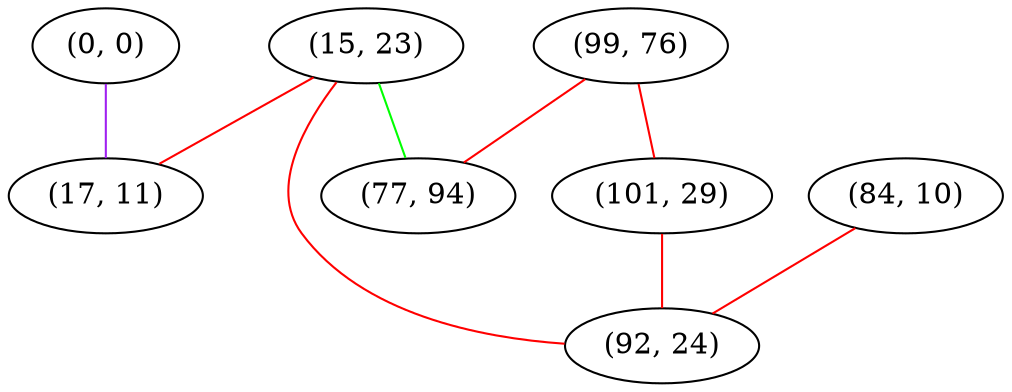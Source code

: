 graph "" {
"(0, 0)";
"(99, 76)";
"(15, 23)";
"(17, 11)";
"(84, 10)";
"(77, 94)";
"(101, 29)";
"(92, 24)";
"(0, 0)" -- "(17, 11)"  [color=purple, key=0, weight=4];
"(99, 76)" -- "(77, 94)"  [color=red, key=0, weight=1];
"(99, 76)" -- "(101, 29)"  [color=red, key=0, weight=1];
"(15, 23)" -- "(77, 94)"  [color=green, key=0, weight=2];
"(15, 23)" -- "(17, 11)"  [color=red, key=0, weight=1];
"(15, 23)" -- "(92, 24)"  [color=red, key=0, weight=1];
"(84, 10)" -- "(92, 24)"  [color=red, key=0, weight=1];
"(101, 29)" -- "(92, 24)"  [color=red, key=0, weight=1];
}
